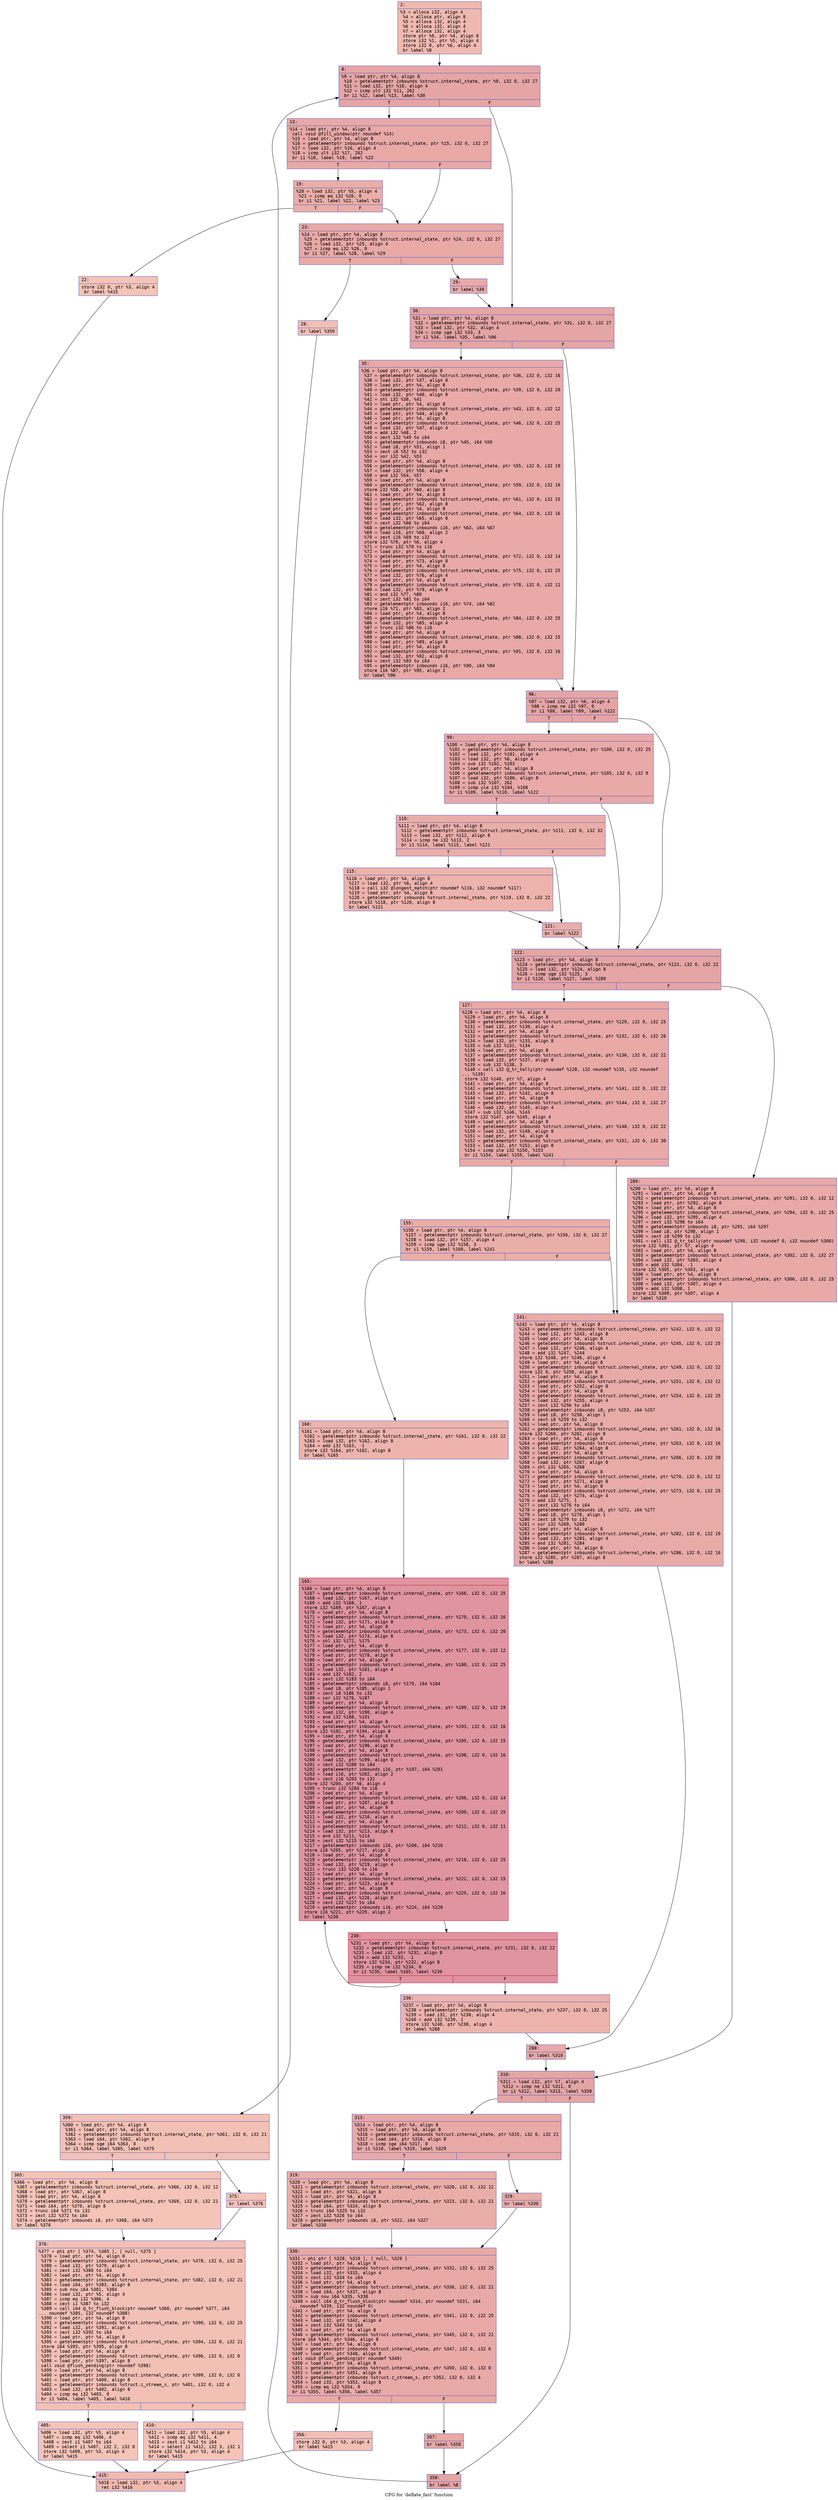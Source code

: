 digraph "CFG for 'deflate_fast' function" {
	label="CFG for 'deflate_fast' function";

	Node0x600000ad9f90 [shape=record,color="#3d50c3ff", style=filled, fillcolor="#de614d70" fontname="Courier",label="{2:\l|  %3 = alloca i32, align 4\l  %4 = alloca ptr, align 8\l  %5 = alloca i32, align 4\l  %6 = alloca i32, align 4\l  %7 = alloca i32, align 4\l  store ptr %0, ptr %4, align 8\l  store i32 %1, ptr %5, align 4\l  store i32 0, ptr %6, align 4\l  br label %8\l}"];
	Node0x600000ad9f90 -> Node0x600000ada030[tooltip="2 -> 8\nProbability 100.00%" ];
	Node0x600000ada030 [shape=record,color="#3d50c3ff", style=filled, fillcolor="#c5333470" fontname="Courier",label="{8:\l|  %9 = load ptr, ptr %4, align 8\l  %10 = getelementptr inbounds %struct.internal_state, ptr %9, i32 0, i32 27\l  %11 = load i32, ptr %10, align 4\l  %12 = icmp ult i32 %11, 262\l  br i1 %12, label %13, label %30\l|{<s0>T|<s1>F}}"];
	Node0x600000ada030:s0 -> Node0x600000ada080[tooltip="8 -> 13\nProbability 50.00%" ];
	Node0x600000ada030:s1 -> Node0x600000ada260[tooltip="8 -> 30\nProbability 50.00%" ];
	Node0x600000ada080 [shape=record,color="#3d50c3ff", style=filled, fillcolor="#ca3b3770" fontname="Courier",label="{13:\l|  %14 = load ptr, ptr %4, align 8\l  call void @fill_window(ptr noundef %14)\l  %15 = load ptr, ptr %4, align 8\l  %16 = getelementptr inbounds %struct.internal_state, ptr %15, i32 0, i32 27\l  %17 = load i32, ptr %16, align 4\l  %18 = icmp ult i32 %17, 262\l  br i1 %18, label %19, label %23\l|{<s0>T|<s1>F}}"];
	Node0x600000ada080:s0 -> Node0x600000ada0d0[tooltip="13 -> 19\nProbability 50.00%" ];
	Node0x600000ada080:s1 -> Node0x600000ada170[tooltip="13 -> 23\nProbability 50.00%" ];
	Node0x600000ada0d0 [shape=record,color="#3d50c3ff", style=filled, fillcolor="#d0473d70" fontname="Courier",label="{19:\l|  %20 = load i32, ptr %5, align 4\l  %21 = icmp eq i32 %20, 0\l  br i1 %21, label %22, label %23\l|{<s0>T|<s1>F}}"];
	Node0x600000ada0d0:s0 -> Node0x600000ada120[tooltip="19 -> 22\nProbability 3.12%" ];
	Node0x600000ada0d0:s1 -> Node0x600000ada170[tooltip="19 -> 23\nProbability 96.88%" ];
	Node0x600000ada120 [shape=record,color="#3d50c3ff", style=filled, fillcolor="#e8765c70" fontname="Courier",label="{22:\l|  store i32 0, ptr %3, align 4\l  br label %415\l}"];
	Node0x600000ada120 -> Node0x600000adac10[tooltip="22 -> 415\nProbability 100.00%" ];
	Node0x600000ada170 [shape=record,color="#3d50c3ff", style=filled, fillcolor="#ca3b3770" fontname="Courier",label="{23:\l|  %24 = load ptr, ptr %4, align 8\l  %25 = getelementptr inbounds %struct.internal_state, ptr %24, i32 0, i32 27\l  %26 = load i32, ptr %25, align 4\l  %27 = icmp eq i32 %26, 0\l  br i1 %27, label %28, label %29\l|{<s0>T|<s1>F}}"];
	Node0x600000ada170:s0 -> Node0x600000ada1c0[tooltip="23 -> 28\nProbability 3.12%" ];
	Node0x600000ada170:s1 -> Node0x600000ada210[tooltip="23 -> 29\nProbability 96.88%" ];
	Node0x600000ada1c0 [shape=record,color="#3d50c3ff", style=filled, fillcolor="#e5705870" fontname="Courier",label="{28:\l|  br label %359\l}"];
	Node0x600000ada1c0 -> Node0x600000adaa30[tooltip="28 -> 359\nProbability 100.00%" ];
	Node0x600000ada210 [shape=record,color="#3d50c3ff", style=filled, fillcolor="#cc403a70" fontname="Courier",label="{29:\l|  br label %30\l}"];
	Node0x600000ada210 -> Node0x600000ada260[tooltip="29 -> 30\nProbability 100.00%" ];
	Node0x600000ada260 [shape=record,color="#3d50c3ff", style=filled, fillcolor="#c5333470" fontname="Courier",label="{30:\l|  %31 = load ptr, ptr %4, align 8\l  %32 = getelementptr inbounds %struct.internal_state, ptr %31, i32 0, i32 27\l  %33 = load i32, ptr %32, align 4\l  %34 = icmp uge i32 %33, 3\l  br i1 %34, label %35, label %96\l|{<s0>T|<s1>F}}"];
	Node0x600000ada260:s0 -> Node0x600000ada2b0[tooltip="30 -> 35\nProbability 50.00%" ];
	Node0x600000ada260:s1 -> Node0x600000ada300[tooltip="30 -> 96\nProbability 50.00%" ];
	Node0x600000ada2b0 [shape=record,color="#3d50c3ff", style=filled, fillcolor="#ca3b3770" fontname="Courier",label="{35:\l|  %36 = load ptr, ptr %4, align 8\l  %37 = getelementptr inbounds %struct.internal_state, ptr %36, i32 0, i32 16\l  %38 = load i32, ptr %37, align 8\l  %39 = load ptr, ptr %4, align 8\l  %40 = getelementptr inbounds %struct.internal_state, ptr %39, i32 0, i32 20\l  %41 = load i32, ptr %40, align 8\l  %42 = shl i32 %38, %41\l  %43 = load ptr, ptr %4, align 8\l  %44 = getelementptr inbounds %struct.internal_state, ptr %43, i32 0, i32 12\l  %45 = load ptr, ptr %44, align 8\l  %46 = load ptr, ptr %4, align 8\l  %47 = getelementptr inbounds %struct.internal_state, ptr %46, i32 0, i32 25\l  %48 = load i32, ptr %47, align 4\l  %49 = add i32 %48, 2\l  %50 = zext i32 %49 to i64\l  %51 = getelementptr inbounds i8, ptr %45, i64 %50\l  %52 = load i8, ptr %51, align 1\l  %53 = zext i8 %52 to i32\l  %54 = xor i32 %42, %53\l  %55 = load ptr, ptr %4, align 8\l  %56 = getelementptr inbounds %struct.internal_state, ptr %55, i32 0, i32 19\l  %57 = load i32, ptr %56, align 4\l  %58 = and i32 %54, %57\l  %59 = load ptr, ptr %4, align 8\l  %60 = getelementptr inbounds %struct.internal_state, ptr %59, i32 0, i32 16\l  store i32 %58, ptr %60, align 8\l  %61 = load ptr, ptr %4, align 8\l  %62 = getelementptr inbounds %struct.internal_state, ptr %61, i32 0, i32 15\l  %63 = load ptr, ptr %62, align 8\l  %64 = load ptr, ptr %4, align 8\l  %65 = getelementptr inbounds %struct.internal_state, ptr %64, i32 0, i32 16\l  %66 = load i32, ptr %65, align 8\l  %67 = zext i32 %66 to i64\l  %68 = getelementptr inbounds i16, ptr %63, i64 %67\l  %69 = load i16, ptr %68, align 2\l  %70 = zext i16 %69 to i32\l  store i32 %70, ptr %6, align 4\l  %71 = trunc i32 %70 to i16\l  %72 = load ptr, ptr %4, align 8\l  %73 = getelementptr inbounds %struct.internal_state, ptr %72, i32 0, i32 14\l  %74 = load ptr, ptr %73, align 8\l  %75 = load ptr, ptr %4, align 8\l  %76 = getelementptr inbounds %struct.internal_state, ptr %75, i32 0, i32 25\l  %77 = load i32, ptr %76, align 4\l  %78 = load ptr, ptr %4, align 8\l  %79 = getelementptr inbounds %struct.internal_state, ptr %78, i32 0, i32 11\l  %80 = load i32, ptr %79, align 8\l  %81 = and i32 %77, %80\l  %82 = zext i32 %81 to i64\l  %83 = getelementptr inbounds i16, ptr %74, i64 %82\l  store i16 %71, ptr %83, align 2\l  %84 = load ptr, ptr %4, align 8\l  %85 = getelementptr inbounds %struct.internal_state, ptr %84, i32 0, i32 25\l  %86 = load i32, ptr %85, align 4\l  %87 = trunc i32 %86 to i16\l  %88 = load ptr, ptr %4, align 8\l  %89 = getelementptr inbounds %struct.internal_state, ptr %88, i32 0, i32 15\l  %90 = load ptr, ptr %89, align 8\l  %91 = load ptr, ptr %4, align 8\l  %92 = getelementptr inbounds %struct.internal_state, ptr %91, i32 0, i32 16\l  %93 = load i32, ptr %92, align 8\l  %94 = zext i32 %93 to i64\l  %95 = getelementptr inbounds i16, ptr %90, i64 %94\l  store i16 %87, ptr %95, align 2\l  br label %96\l}"];
	Node0x600000ada2b0 -> Node0x600000ada300[tooltip="35 -> 96\nProbability 100.00%" ];
	Node0x600000ada300 [shape=record,color="#3d50c3ff", style=filled, fillcolor="#c5333470" fontname="Courier",label="{96:\l|  %97 = load i32, ptr %6, align 4\l  %98 = icmp ne i32 %97, 0\l  br i1 %98, label %99, label %122\l|{<s0>T|<s1>F}}"];
	Node0x600000ada300:s0 -> Node0x600000ada350[tooltip="96 -> 99\nProbability 62.50%" ];
	Node0x600000ada300:s1 -> Node0x600000ada490[tooltip="96 -> 122\nProbability 37.50%" ];
	Node0x600000ada350 [shape=record,color="#3d50c3ff", style=filled, fillcolor="#ca3b3770" fontname="Courier",label="{99:\l|  %100 = load ptr, ptr %4, align 8\l  %101 = getelementptr inbounds %struct.internal_state, ptr %100, i32 0, i32 25\l  %102 = load i32, ptr %101, align 4\l  %103 = load i32, ptr %6, align 4\l  %104 = sub i32 %102, %103\l  %105 = load ptr, ptr %4, align 8\l  %106 = getelementptr inbounds %struct.internal_state, ptr %105, i32 0, i32 9\l  %107 = load i32, ptr %106, align 8\l  %108 = sub i32 %107, 262\l  %109 = icmp ule i32 %104, %108\l  br i1 %109, label %110, label %122\l|{<s0>T|<s1>F}}"];
	Node0x600000ada350:s0 -> Node0x600000ada3a0[tooltip="99 -> 110\nProbability 50.00%" ];
	Node0x600000ada350:s1 -> Node0x600000ada490[tooltip="99 -> 122\nProbability 50.00%" ];
	Node0x600000ada3a0 [shape=record,color="#3d50c3ff", style=filled, fillcolor="#d0473d70" fontname="Courier",label="{110:\l|  %111 = load ptr, ptr %4, align 8\l  %112 = getelementptr inbounds %struct.internal_state, ptr %111, i32 0, i32 32\l  %113 = load i32, ptr %112, align 8\l  %114 = icmp ne i32 %113, 2\l  br i1 %114, label %115, label %121\l|{<s0>T|<s1>F}}"];
	Node0x600000ada3a0:s0 -> Node0x600000ada3f0[tooltip="110 -> 115\nProbability 50.00%" ];
	Node0x600000ada3a0:s1 -> Node0x600000ada440[tooltip="110 -> 121\nProbability 50.00%" ];
	Node0x600000ada3f0 [shape=record,color="#3d50c3ff", style=filled, fillcolor="#d6524470" fontname="Courier",label="{115:\l|  %116 = load ptr, ptr %4, align 8\l  %117 = load i32, ptr %6, align 4\l  %118 = call i32 @longest_match(ptr noundef %116, i32 noundef %117)\l  %119 = load ptr, ptr %4, align 8\l  %120 = getelementptr inbounds %struct.internal_state, ptr %119, i32 0, i32 22\l  store i32 %118, ptr %120, align 8\l  br label %121\l}"];
	Node0x600000ada3f0 -> Node0x600000ada440[tooltip="115 -> 121\nProbability 100.00%" ];
	Node0x600000ada440 [shape=record,color="#3d50c3ff", style=filled, fillcolor="#d0473d70" fontname="Courier",label="{121:\l|  br label %122\l}"];
	Node0x600000ada440 -> Node0x600000ada490[tooltip="121 -> 122\nProbability 100.00%" ];
	Node0x600000ada490 [shape=record,color="#3d50c3ff", style=filled, fillcolor="#c5333470" fontname="Courier",label="{122:\l|  %123 = load ptr, ptr %4, align 8\l  %124 = getelementptr inbounds %struct.internal_state, ptr %123, i32 0, i32 22\l  %125 = load i32, ptr %124, align 8\l  %126 = icmp uge i32 %125, 3\l  br i1 %126, label %127, label %289\l|{<s0>T|<s1>F}}"];
	Node0x600000ada490:s0 -> Node0x600000ada4e0[tooltip="122 -> 127\nProbability 50.00%" ];
	Node0x600000ada490:s1 -> Node0x600000ada760[tooltip="122 -> 289\nProbability 50.00%" ];
	Node0x600000ada4e0 [shape=record,color="#3d50c3ff", style=filled, fillcolor="#ca3b3770" fontname="Courier",label="{127:\l|  %128 = load ptr, ptr %4, align 8\l  %129 = load ptr, ptr %4, align 8\l  %130 = getelementptr inbounds %struct.internal_state, ptr %129, i32 0, i32 25\l  %131 = load i32, ptr %130, align 4\l  %132 = load ptr, ptr %4, align 8\l  %133 = getelementptr inbounds %struct.internal_state, ptr %132, i32 0, i32 26\l  %134 = load i32, ptr %133, align 8\l  %135 = sub i32 %131, %134\l  %136 = load ptr, ptr %4, align 8\l  %137 = getelementptr inbounds %struct.internal_state, ptr %136, i32 0, i32 22\l  %138 = load i32, ptr %137, align 8\l  %139 = sub i32 %138, 3\l  %140 = call i32 @_tr_tally(ptr noundef %128, i32 noundef %135, i32 noundef\l... %139)\l  store i32 %140, ptr %7, align 4\l  %141 = load ptr, ptr %4, align 8\l  %142 = getelementptr inbounds %struct.internal_state, ptr %141, i32 0, i32 22\l  %143 = load i32, ptr %142, align 8\l  %144 = load ptr, ptr %4, align 8\l  %145 = getelementptr inbounds %struct.internal_state, ptr %144, i32 0, i32 27\l  %146 = load i32, ptr %145, align 4\l  %147 = sub i32 %146, %143\l  store i32 %147, ptr %145, align 4\l  %148 = load ptr, ptr %4, align 8\l  %149 = getelementptr inbounds %struct.internal_state, ptr %148, i32 0, i32 22\l  %150 = load i32, ptr %149, align 8\l  %151 = load ptr, ptr %4, align 8\l  %152 = getelementptr inbounds %struct.internal_state, ptr %151, i32 0, i32 30\l  %153 = load i32, ptr %152, align 8\l  %154 = icmp ule i32 %150, %153\l  br i1 %154, label %155, label %241\l|{<s0>T|<s1>F}}"];
	Node0x600000ada4e0:s0 -> Node0x600000ada530[tooltip="127 -> 155\nProbability 50.00%" ];
	Node0x600000ada4e0:s1 -> Node0x600000ada6c0[tooltip="127 -> 241\nProbability 50.00%" ];
	Node0x600000ada530 [shape=record,color="#3d50c3ff", style=filled, fillcolor="#d0473d70" fontname="Courier",label="{155:\l|  %156 = load ptr, ptr %4, align 8\l  %157 = getelementptr inbounds %struct.internal_state, ptr %156, i32 0, i32 27\l  %158 = load i32, ptr %157, align 4\l  %159 = icmp uge i32 %158, 3\l  br i1 %159, label %160, label %241\l|{<s0>T|<s1>F}}"];
	Node0x600000ada530:s0 -> Node0x600000ada580[tooltip="155 -> 160\nProbability 50.00%" ];
	Node0x600000ada530:s1 -> Node0x600000ada6c0[tooltip="155 -> 241\nProbability 50.00%" ];
	Node0x600000ada580 [shape=record,color="#3d50c3ff", style=filled, fillcolor="#d6524470" fontname="Courier",label="{160:\l|  %161 = load ptr, ptr %4, align 8\l  %162 = getelementptr inbounds %struct.internal_state, ptr %161, i32 0, i32 22\l  %163 = load i32, ptr %162, align 8\l  %164 = add i32 %163, -1\l  store i32 %164, ptr %162, align 8\l  br label %165\l}"];
	Node0x600000ada580 -> Node0x600000ada5d0[tooltip="160 -> 165\nProbability 100.00%" ];
	Node0x600000ada5d0 [shape=record,color="#b70d28ff", style=filled, fillcolor="#b70d2870" fontname="Courier",label="{165:\l|  %166 = load ptr, ptr %4, align 8\l  %167 = getelementptr inbounds %struct.internal_state, ptr %166, i32 0, i32 25\l  %168 = load i32, ptr %167, align 4\l  %169 = add i32 %168, 1\l  store i32 %169, ptr %167, align 4\l  %170 = load ptr, ptr %4, align 8\l  %171 = getelementptr inbounds %struct.internal_state, ptr %170, i32 0, i32 16\l  %172 = load i32, ptr %171, align 8\l  %173 = load ptr, ptr %4, align 8\l  %174 = getelementptr inbounds %struct.internal_state, ptr %173, i32 0, i32 20\l  %175 = load i32, ptr %174, align 8\l  %176 = shl i32 %172, %175\l  %177 = load ptr, ptr %4, align 8\l  %178 = getelementptr inbounds %struct.internal_state, ptr %177, i32 0, i32 12\l  %179 = load ptr, ptr %178, align 8\l  %180 = load ptr, ptr %4, align 8\l  %181 = getelementptr inbounds %struct.internal_state, ptr %180, i32 0, i32 25\l  %182 = load i32, ptr %181, align 4\l  %183 = add i32 %182, 2\l  %184 = zext i32 %183 to i64\l  %185 = getelementptr inbounds i8, ptr %179, i64 %184\l  %186 = load i8, ptr %185, align 1\l  %187 = zext i8 %186 to i32\l  %188 = xor i32 %176, %187\l  %189 = load ptr, ptr %4, align 8\l  %190 = getelementptr inbounds %struct.internal_state, ptr %189, i32 0, i32 19\l  %191 = load i32, ptr %190, align 4\l  %192 = and i32 %188, %191\l  %193 = load ptr, ptr %4, align 8\l  %194 = getelementptr inbounds %struct.internal_state, ptr %193, i32 0, i32 16\l  store i32 %192, ptr %194, align 8\l  %195 = load ptr, ptr %4, align 8\l  %196 = getelementptr inbounds %struct.internal_state, ptr %195, i32 0, i32 15\l  %197 = load ptr, ptr %196, align 8\l  %198 = load ptr, ptr %4, align 8\l  %199 = getelementptr inbounds %struct.internal_state, ptr %198, i32 0, i32 16\l  %200 = load i32, ptr %199, align 8\l  %201 = zext i32 %200 to i64\l  %202 = getelementptr inbounds i16, ptr %197, i64 %201\l  %203 = load i16, ptr %202, align 2\l  %204 = zext i16 %203 to i32\l  store i32 %204, ptr %6, align 4\l  %205 = trunc i32 %204 to i16\l  %206 = load ptr, ptr %4, align 8\l  %207 = getelementptr inbounds %struct.internal_state, ptr %206, i32 0, i32 14\l  %208 = load ptr, ptr %207, align 8\l  %209 = load ptr, ptr %4, align 8\l  %210 = getelementptr inbounds %struct.internal_state, ptr %209, i32 0, i32 25\l  %211 = load i32, ptr %210, align 4\l  %212 = load ptr, ptr %4, align 8\l  %213 = getelementptr inbounds %struct.internal_state, ptr %212, i32 0, i32 11\l  %214 = load i32, ptr %213, align 8\l  %215 = and i32 %211, %214\l  %216 = zext i32 %215 to i64\l  %217 = getelementptr inbounds i16, ptr %208, i64 %216\l  store i16 %205, ptr %217, align 2\l  %218 = load ptr, ptr %4, align 8\l  %219 = getelementptr inbounds %struct.internal_state, ptr %218, i32 0, i32 25\l  %220 = load i32, ptr %219, align 4\l  %221 = trunc i32 %220 to i16\l  %222 = load ptr, ptr %4, align 8\l  %223 = getelementptr inbounds %struct.internal_state, ptr %222, i32 0, i32 15\l  %224 = load ptr, ptr %223, align 8\l  %225 = load ptr, ptr %4, align 8\l  %226 = getelementptr inbounds %struct.internal_state, ptr %225, i32 0, i32 16\l  %227 = load i32, ptr %226, align 8\l  %228 = zext i32 %227 to i64\l  %229 = getelementptr inbounds i16, ptr %224, i64 %228\l  store i16 %221, ptr %229, align 2\l  br label %230\l}"];
	Node0x600000ada5d0 -> Node0x600000ada620[tooltip="165 -> 230\nProbability 100.00%" ];
	Node0x600000ada620 [shape=record,color="#b70d28ff", style=filled, fillcolor="#b70d2870" fontname="Courier",label="{230:\l|  %231 = load ptr, ptr %4, align 8\l  %232 = getelementptr inbounds %struct.internal_state, ptr %231, i32 0, i32 22\l  %233 = load i32, ptr %232, align 8\l  %234 = add i32 %233, -1\l  store i32 %234, ptr %232, align 8\l  %235 = icmp ne i32 %234, 0\l  br i1 %235, label %165, label %236\l|{<s0>T|<s1>F}}"];
	Node0x600000ada620:s0 -> Node0x600000ada5d0[tooltip="230 -> 165\nProbability 96.88%" ];
	Node0x600000ada620:s1 -> Node0x600000ada670[tooltip="230 -> 236\nProbability 3.12%" ];
	Node0x600000ada670 [shape=record,color="#3d50c3ff", style=filled, fillcolor="#d6524470" fontname="Courier",label="{236:\l|  %237 = load ptr, ptr %4, align 8\l  %238 = getelementptr inbounds %struct.internal_state, ptr %237, i32 0, i32 25\l  %239 = load i32, ptr %238, align 4\l  %240 = add i32 %239, 1\l  store i32 %240, ptr %238, align 4\l  br label %288\l}"];
	Node0x600000ada670 -> Node0x600000ada710[tooltip="236 -> 288\nProbability 100.00%" ];
	Node0x600000ada6c0 [shape=record,color="#3d50c3ff", style=filled, fillcolor="#cc403a70" fontname="Courier",label="{241:\l|  %242 = load ptr, ptr %4, align 8\l  %243 = getelementptr inbounds %struct.internal_state, ptr %242, i32 0, i32 22\l  %244 = load i32, ptr %243, align 8\l  %245 = load ptr, ptr %4, align 8\l  %246 = getelementptr inbounds %struct.internal_state, ptr %245, i32 0, i32 25\l  %247 = load i32, ptr %246, align 4\l  %248 = add i32 %247, %244\l  store i32 %248, ptr %246, align 4\l  %249 = load ptr, ptr %4, align 8\l  %250 = getelementptr inbounds %struct.internal_state, ptr %249, i32 0, i32 22\l  store i32 0, ptr %250, align 8\l  %251 = load ptr, ptr %4, align 8\l  %252 = getelementptr inbounds %struct.internal_state, ptr %251, i32 0, i32 12\l  %253 = load ptr, ptr %252, align 8\l  %254 = load ptr, ptr %4, align 8\l  %255 = getelementptr inbounds %struct.internal_state, ptr %254, i32 0, i32 25\l  %256 = load i32, ptr %255, align 4\l  %257 = zext i32 %256 to i64\l  %258 = getelementptr inbounds i8, ptr %253, i64 %257\l  %259 = load i8, ptr %258, align 1\l  %260 = zext i8 %259 to i32\l  %261 = load ptr, ptr %4, align 8\l  %262 = getelementptr inbounds %struct.internal_state, ptr %261, i32 0, i32 16\l  store i32 %260, ptr %262, align 8\l  %263 = load ptr, ptr %4, align 8\l  %264 = getelementptr inbounds %struct.internal_state, ptr %263, i32 0, i32 16\l  %265 = load i32, ptr %264, align 8\l  %266 = load ptr, ptr %4, align 8\l  %267 = getelementptr inbounds %struct.internal_state, ptr %266, i32 0, i32 20\l  %268 = load i32, ptr %267, align 8\l  %269 = shl i32 %265, %268\l  %270 = load ptr, ptr %4, align 8\l  %271 = getelementptr inbounds %struct.internal_state, ptr %270, i32 0, i32 12\l  %272 = load ptr, ptr %271, align 8\l  %273 = load ptr, ptr %4, align 8\l  %274 = getelementptr inbounds %struct.internal_state, ptr %273, i32 0, i32 25\l  %275 = load i32, ptr %274, align 4\l  %276 = add i32 %275, 1\l  %277 = zext i32 %276 to i64\l  %278 = getelementptr inbounds i8, ptr %272, i64 %277\l  %279 = load i8, ptr %278, align 1\l  %280 = zext i8 %279 to i32\l  %281 = xor i32 %269, %280\l  %282 = load ptr, ptr %4, align 8\l  %283 = getelementptr inbounds %struct.internal_state, ptr %282, i32 0, i32 19\l  %284 = load i32, ptr %283, align 4\l  %285 = and i32 %281, %284\l  %286 = load ptr, ptr %4, align 8\l  %287 = getelementptr inbounds %struct.internal_state, ptr %286, i32 0, i32 16\l  store i32 %285, ptr %287, align 8\l  br label %288\l}"];
	Node0x600000ada6c0 -> Node0x600000ada710[tooltip="241 -> 288\nProbability 100.00%" ];
	Node0x600000ada710 [shape=record,color="#3d50c3ff", style=filled, fillcolor="#ca3b3770" fontname="Courier",label="{288:\l|  br label %310\l}"];
	Node0x600000ada710 -> Node0x600000ada7b0[tooltip="288 -> 310\nProbability 100.00%" ];
	Node0x600000ada760 [shape=record,color="#3d50c3ff", style=filled, fillcolor="#ca3b3770" fontname="Courier",label="{289:\l|  %290 = load ptr, ptr %4, align 8\l  %291 = load ptr, ptr %4, align 8\l  %292 = getelementptr inbounds %struct.internal_state, ptr %291, i32 0, i32 12\l  %293 = load ptr, ptr %292, align 8\l  %294 = load ptr, ptr %4, align 8\l  %295 = getelementptr inbounds %struct.internal_state, ptr %294, i32 0, i32 25\l  %296 = load i32, ptr %295, align 4\l  %297 = zext i32 %296 to i64\l  %298 = getelementptr inbounds i8, ptr %293, i64 %297\l  %299 = load i8, ptr %298, align 1\l  %300 = zext i8 %299 to i32\l  %301 = call i32 @_tr_tally(ptr noundef %290, i32 noundef 0, i32 noundef %300)\l  store i32 %301, ptr %7, align 4\l  %302 = load ptr, ptr %4, align 8\l  %303 = getelementptr inbounds %struct.internal_state, ptr %302, i32 0, i32 27\l  %304 = load i32, ptr %303, align 4\l  %305 = add i32 %304, -1\l  store i32 %305, ptr %303, align 4\l  %306 = load ptr, ptr %4, align 8\l  %307 = getelementptr inbounds %struct.internal_state, ptr %306, i32 0, i32 25\l  %308 = load i32, ptr %307, align 4\l  %309 = add i32 %308, 1\l  store i32 %309, ptr %307, align 4\l  br label %310\l}"];
	Node0x600000ada760 -> Node0x600000ada7b0[tooltip="289 -> 310\nProbability 100.00%" ];
	Node0x600000ada7b0 [shape=record,color="#3d50c3ff", style=filled, fillcolor="#c5333470" fontname="Courier",label="{310:\l|  %311 = load i32, ptr %7, align 4\l  %312 = icmp ne i32 %311, 0\l  br i1 %312, label %313, label %358\l|{<s0>T|<s1>F}}"];
	Node0x600000ada7b0:s0 -> Node0x600000ada800[tooltip="310 -> 313\nProbability 62.50%" ];
	Node0x600000ada7b0:s1 -> Node0x600000ada9e0[tooltip="310 -> 358\nProbability 37.50%" ];
	Node0x600000ada800 [shape=record,color="#3d50c3ff", style=filled, fillcolor="#ca3b3770" fontname="Courier",label="{313:\l|  %314 = load ptr, ptr %4, align 8\l  %315 = load ptr, ptr %4, align 8\l  %316 = getelementptr inbounds %struct.internal_state, ptr %315, i32 0, i32 21\l  %317 = load i64, ptr %316, align 8\l  %318 = icmp sge i64 %317, 0\l  br i1 %318, label %319, label %329\l|{<s0>T|<s1>F}}"];
	Node0x600000ada800:s0 -> Node0x600000ada850[tooltip="313 -> 319\nProbability 50.00%" ];
	Node0x600000ada800:s1 -> Node0x600000ada8a0[tooltip="313 -> 329\nProbability 50.00%" ];
	Node0x600000ada850 [shape=record,color="#3d50c3ff", style=filled, fillcolor="#d0473d70" fontname="Courier",label="{319:\l|  %320 = load ptr, ptr %4, align 8\l  %321 = getelementptr inbounds %struct.internal_state, ptr %320, i32 0, i32 12\l  %322 = load ptr, ptr %321, align 8\l  %323 = load ptr, ptr %4, align 8\l  %324 = getelementptr inbounds %struct.internal_state, ptr %323, i32 0, i32 21\l  %325 = load i64, ptr %324, align 8\l  %326 = trunc i64 %325 to i32\l  %327 = zext i32 %326 to i64\l  %328 = getelementptr inbounds i8, ptr %322, i64 %327\l  br label %330\l}"];
	Node0x600000ada850 -> Node0x600000ada8f0[tooltip="319 -> 330\nProbability 100.00%" ];
	Node0x600000ada8a0 [shape=record,color="#3d50c3ff", style=filled, fillcolor="#d0473d70" fontname="Courier",label="{329:\l|  br label %330\l}"];
	Node0x600000ada8a0 -> Node0x600000ada8f0[tooltip="329 -> 330\nProbability 100.00%" ];
	Node0x600000ada8f0 [shape=record,color="#3d50c3ff", style=filled, fillcolor="#ca3b3770" fontname="Courier",label="{330:\l|  %331 = phi ptr [ %328, %319 ], [ null, %329 ]\l  %332 = load ptr, ptr %4, align 8\l  %333 = getelementptr inbounds %struct.internal_state, ptr %332, i32 0, i32 25\l  %334 = load i32, ptr %333, align 4\l  %335 = zext i32 %334 to i64\l  %336 = load ptr, ptr %4, align 8\l  %337 = getelementptr inbounds %struct.internal_state, ptr %336, i32 0, i32 21\l  %338 = load i64, ptr %337, align 8\l  %339 = sub nsw i64 %335, %338\l  %340 = call i64 @_tr_flush_block(ptr noundef %314, ptr noundef %331, i64\l... noundef %339, i32 noundef 0)\l  %341 = load ptr, ptr %4, align 8\l  %342 = getelementptr inbounds %struct.internal_state, ptr %341, i32 0, i32 25\l  %343 = load i32, ptr %342, align 4\l  %344 = zext i32 %343 to i64\l  %345 = load ptr, ptr %4, align 8\l  %346 = getelementptr inbounds %struct.internal_state, ptr %345, i32 0, i32 21\l  store i64 %344, ptr %346, align 8\l  %347 = load ptr, ptr %4, align 8\l  %348 = getelementptr inbounds %struct.internal_state, ptr %347, i32 0, i32 0\l  %349 = load ptr, ptr %348, align 8\l  call void @flush_pending(ptr noundef %349)\l  %350 = load ptr, ptr %4, align 8\l  %351 = getelementptr inbounds %struct.internal_state, ptr %350, i32 0, i32 0\l  %352 = load ptr, ptr %351, align 8\l  %353 = getelementptr inbounds %struct.z_stream_s, ptr %352, i32 0, i32 4\l  %354 = load i32, ptr %353, align 8\l  %355 = icmp eq i32 %354, 0\l  br i1 %355, label %356, label %357\l|{<s0>T|<s1>F}}"];
	Node0x600000ada8f0:s0 -> Node0x600000ada940[tooltip="330 -> 356\nProbability 3.12%" ];
	Node0x600000ada8f0:s1 -> Node0x600000ada990[tooltip="330 -> 357\nProbability 96.88%" ];
	Node0x600000ada940 [shape=record,color="#3d50c3ff", style=filled, fillcolor="#e36c5570" fontname="Courier",label="{356:\l|  store i32 0, ptr %3, align 4\l  br label %415\l}"];
	Node0x600000ada940 -> Node0x600000adac10[tooltip="356 -> 415\nProbability 100.00%" ];
	Node0x600000ada990 [shape=record,color="#3d50c3ff", style=filled, fillcolor="#ca3b3770" fontname="Courier",label="{357:\l|  br label %358\l}"];
	Node0x600000ada990 -> Node0x600000ada9e0[tooltip="357 -> 358\nProbability 100.00%" ];
	Node0x600000ada9e0 [shape=record,color="#3d50c3ff", style=filled, fillcolor="#c5333470" fontname="Courier",label="{358:\l|  br label %8\l}"];
	Node0x600000ada9e0 -> Node0x600000ada030[tooltip="358 -> 8\nProbability 100.00%" ];
	Node0x600000adaa30 [shape=record,color="#3d50c3ff", style=filled, fillcolor="#e5705870" fontname="Courier",label="{359:\l|  %360 = load ptr, ptr %4, align 8\l  %361 = load ptr, ptr %4, align 8\l  %362 = getelementptr inbounds %struct.internal_state, ptr %361, i32 0, i32 21\l  %363 = load i64, ptr %362, align 8\l  %364 = icmp sge i64 %363, 0\l  br i1 %364, label %365, label %375\l|{<s0>T|<s1>F}}"];
	Node0x600000adaa30:s0 -> Node0x600000adaa80[tooltip="359 -> 365\nProbability 50.00%" ];
	Node0x600000adaa30:s1 -> Node0x600000adaad0[tooltip="359 -> 375\nProbability 50.00%" ];
	Node0x600000adaa80 [shape=record,color="#3d50c3ff", style=filled, fillcolor="#e8765c70" fontname="Courier",label="{365:\l|  %366 = load ptr, ptr %4, align 8\l  %367 = getelementptr inbounds %struct.internal_state, ptr %366, i32 0, i32 12\l  %368 = load ptr, ptr %367, align 8\l  %369 = load ptr, ptr %4, align 8\l  %370 = getelementptr inbounds %struct.internal_state, ptr %369, i32 0, i32 21\l  %371 = load i64, ptr %370, align 8\l  %372 = trunc i64 %371 to i32\l  %373 = zext i32 %372 to i64\l  %374 = getelementptr inbounds i8, ptr %368, i64 %373\l  br label %376\l}"];
	Node0x600000adaa80 -> Node0x600000adab20[tooltip="365 -> 376\nProbability 100.00%" ];
	Node0x600000adaad0 [shape=record,color="#3d50c3ff", style=filled, fillcolor="#e8765c70" fontname="Courier",label="{375:\l|  br label %376\l}"];
	Node0x600000adaad0 -> Node0x600000adab20[tooltip="375 -> 376\nProbability 100.00%" ];
	Node0x600000adab20 [shape=record,color="#3d50c3ff", style=filled, fillcolor="#e5705870" fontname="Courier",label="{376:\l|  %377 = phi ptr [ %374, %365 ], [ null, %375 ]\l  %378 = load ptr, ptr %4, align 8\l  %379 = getelementptr inbounds %struct.internal_state, ptr %378, i32 0, i32 25\l  %380 = load i32, ptr %379, align 4\l  %381 = zext i32 %380 to i64\l  %382 = load ptr, ptr %4, align 8\l  %383 = getelementptr inbounds %struct.internal_state, ptr %382, i32 0, i32 21\l  %384 = load i64, ptr %383, align 8\l  %385 = sub nsw i64 %381, %384\l  %386 = load i32, ptr %5, align 4\l  %387 = icmp eq i32 %386, 4\l  %388 = zext i1 %387 to i32\l  %389 = call i64 @_tr_flush_block(ptr noundef %360, ptr noundef %377, i64\l... noundef %385, i32 noundef %388)\l  %390 = load ptr, ptr %4, align 8\l  %391 = getelementptr inbounds %struct.internal_state, ptr %390, i32 0, i32 25\l  %392 = load i32, ptr %391, align 4\l  %393 = zext i32 %392 to i64\l  %394 = load ptr, ptr %4, align 8\l  %395 = getelementptr inbounds %struct.internal_state, ptr %394, i32 0, i32 21\l  store i64 %393, ptr %395, align 8\l  %396 = load ptr, ptr %4, align 8\l  %397 = getelementptr inbounds %struct.internal_state, ptr %396, i32 0, i32 0\l  %398 = load ptr, ptr %397, align 8\l  call void @flush_pending(ptr noundef %398)\l  %399 = load ptr, ptr %4, align 8\l  %400 = getelementptr inbounds %struct.internal_state, ptr %399, i32 0, i32 0\l  %401 = load ptr, ptr %400, align 8\l  %402 = getelementptr inbounds %struct.z_stream_s, ptr %401, i32 0, i32 4\l  %403 = load i32, ptr %402, align 8\l  %404 = icmp eq i32 %403, 0\l  br i1 %404, label %405, label %410\l|{<s0>T|<s1>F}}"];
	Node0x600000adab20:s0 -> Node0x600000adab70[tooltip="376 -> 405\nProbability 37.50%" ];
	Node0x600000adab20:s1 -> Node0x600000adabc0[tooltip="376 -> 410\nProbability 62.50%" ];
	Node0x600000adab70 [shape=record,color="#3d50c3ff", style=filled, fillcolor="#e97a5f70" fontname="Courier",label="{405:\l|  %406 = load i32, ptr %5, align 4\l  %407 = icmp eq i32 %406, 4\l  %408 = zext i1 %407 to i64\l  %409 = select i1 %407, i32 2, i32 0\l  store i32 %409, ptr %3, align 4\l  br label %415\l}"];
	Node0x600000adab70 -> Node0x600000adac10[tooltip="405 -> 415\nProbability 100.00%" ];
	Node0x600000adabc0 [shape=record,color="#3d50c3ff", style=filled, fillcolor="#e8765c70" fontname="Courier",label="{410:\l|  %411 = load i32, ptr %5, align 4\l  %412 = icmp eq i32 %411, 4\l  %413 = zext i1 %412 to i64\l  %414 = select i1 %412, i32 3, i32 1\l  store i32 %414, ptr %3, align 4\l  br label %415\l}"];
	Node0x600000adabc0 -> Node0x600000adac10[tooltip="410 -> 415\nProbability 100.00%" ];
	Node0x600000adac10 [shape=record,color="#3d50c3ff", style=filled, fillcolor="#de614d70" fontname="Courier",label="{415:\l|  %416 = load i32, ptr %3, align 4\l  ret i32 %416\l}"];
}
